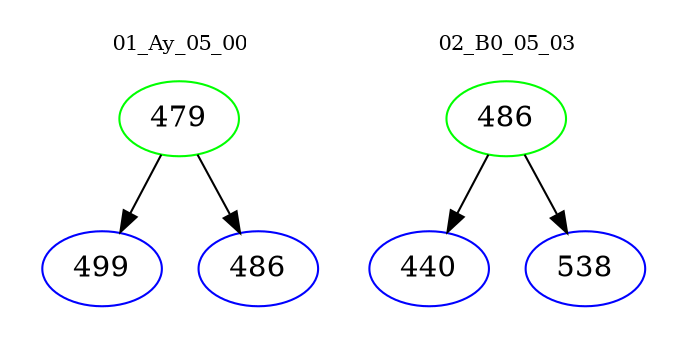 digraph{
subgraph cluster_0 {
color = white
label = "01_Ay_05_00";
fontsize=10;
T0_479 [label="479", color="green"]
T0_479 -> T0_499 [color="black"]
T0_499 [label="499", color="blue"]
T0_479 -> T0_486 [color="black"]
T0_486 [label="486", color="blue"]
}
subgraph cluster_1 {
color = white
label = "02_B0_05_03";
fontsize=10;
T1_486 [label="486", color="green"]
T1_486 -> T1_440 [color="black"]
T1_440 [label="440", color="blue"]
T1_486 -> T1_538 [color="black"]
T1_538 [label="538", color="blue"]
}
}
